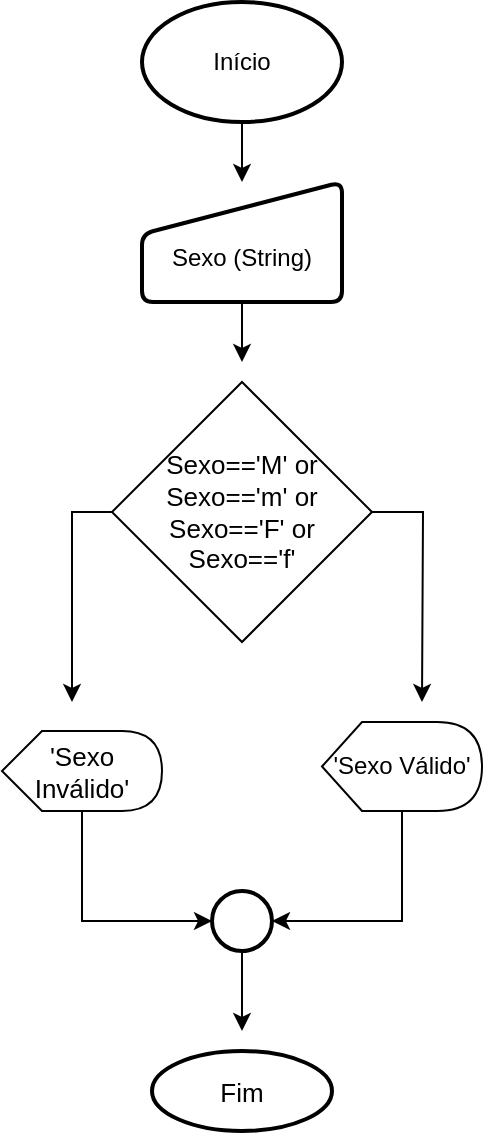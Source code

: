 <mxfile version="12.6.5" type="device"><diagram id="DRmceOyvN5Ko2Yg6rKS-" name="Página-1"><mxGraphModel dx="1086" dy="806" grid="1" gridSize="10" guides="1" tooltips="1" connect="1" arrows="1" fold="1" page="1" pageScale="1" pageWidth="827" pageHeight="1169" math="0" shadow="0"><root><mxCell id="0"/><mxCell id="1" parent="0"/><mxCell id="uqxOGvXCyBZZ0feMTe8c-3" style="edgeStyle=orthogonalEdgeStyle;rounded=0;orthogonalLoop=1;jettySize=auto;html=1;entryX=0.5;entryY=0;entryDx=0;entryDy=0;" parent="1" source="uqxOGvXCyBZZ0feMTe8c-1" target="uqxOGvXCyBZZ0feMTe8c-2" edge="1"><mxGeometry relative="1" as="geometry"/></mxCell><mxCell id="uqxOGvXCyBZZ0feMTe8c-1" value="Início" style="strokeWidth=2;html=1;shape=mxgraph.flowchart.start_1;whiteSpace=wrap;" parent="1" vertex="1"><mxGeometry x="260" y="120" width="100" height="60" as="geometry"/></mxCell><mxCell id="uqxOGvXCyBZZ0feMTe8c-5" style="edgeStyle=orthogonalEdgeStyle;rounded=0;orthogonalLoop=1;jettySize=auto;html=1;" parent="1" source="uqxOGvXCyBZZ0feMTe8c-2" edge="1"><mxGeometry relative="1" as="geometry"><mxPoint x="310" y="300" as="targetPoint"/></mxGeometry></mxCell><mxCell id="uqxOGvXCyBZZ0feMTe8c-2" value="&lt;br&gt;Sexo (String)" style="html=1;strokeWidth=2;shape=manualInput;whiteSpace=wrap;rounded=1;size=26;arcSize=11;" parent="1" vertex="1"><mxGeometry x="260" y="210" width="100" height="60" as="geometry"/></mxCell><mxCell id="uqxOGvXCyBZZ0feMTe8c-13" style="edgeStyle=orthogonalEdgeStyle;rounded=0;orthogonalLoop=1;jettySize=auto;html=1;" parent="1" source="uqxOGvXCyBZZ0feMTe8c-4" edge="1"><mxGeometry relative="1" as="geometry"><mxPoint x="400" y="470" as="targetPoint"/></mxGeometry></mxCell><mxCell id="uqxOGvXCyBZZ0feMTe8c-14" style="edgeStyle=orthogonalEdgeStyle;rounded=0;orthogonalLoop=1;jettySize=auto;html=1;" parent="1" source="uqxOGvXCyBZZ0feMTe8c-4" edge="1"><mxGeometry relative="1" as="geometry"><mxPoint x="225" y="470" as="targetPoint"/></mxGeometry></mxCell><mxCell id="uqxOGvXCyBZZ0feMTe8c-4" value="&lt;font style=&quot;font-size: 13px&quot;&gt;Sexo=='M' or Sexo=='m' or Sexo=='F' or Sexo=='f'&lt;/font&gt;" style="rhombus;whiteSpace=wrap;html=1;" parent="1" vertex="1"><mxGeometry x="245" y="310" width="130" height="130" as="geometry"/></mxCell><mxCell id="uqxOGvXCyBZZ0feMTe8c-6" style="edgeStyle=orthogonalEdgeStyle;rounded=0;orthogonalLoop=1;jettySize=auto;html=1;entryX=1;entryY=0.5;entryDx=0;entryDy=0;entryPerimeter=0;fontSize=13;" parent="1" source="uqxOGvXCyBZZ0feMTe8c-7" target="uqxOGvXCyBZZ0feMTe8c-11" edge="1"><mxGeometry relative="1" as="geometry"><Array as="points"><mxPoint x="390" y="579.5"/></Array></mxGeometry></mxCell><mxCell id="uqxOGvXCyBZZ0feMTe8c-7" value="'Sexo Válido'" style="shape=display;whiteSpace=wrap;html=1;fontSize=12;" parent="1" vertex="1"><mxGeometry x="350" y="480" width="80" height="44.5" as="geometry"/></mxCell><mxCell id="uqxOGvXCyBZZ0feMTe8c-8" style="edgeStyle=orthogonalEdgeStyle;rounded=0;orthogonalLoop=1;jettySize=auto;html=1;entryX=0;entryY=0.5;entryDx=0;entryDy=0;entryPerimeter=0;fontSize=13;exitX=0;exitY=0;exitDx=40;exitDy=40;exitPerimeter=0;" parent="1" source="uqxOGvXCyBZZ0feMTe8c-9" target="uqxOGvXCyBZZ0feMTe8c-11" edge="1"><mxGeometry relative="1" as="geometry"><Array as="points"><mxPoint x="230" y="579.5"/></Array></mxGeometry></mxCell><mxCell id="uqxOGvXCyBZZ0feMTe8c-9" value="'Sexo Inválido'" style="shape=display;whiteSpace=wrap;html=1;fontSize=13;" parent="1" vertex="1"><mxGeometry x="190" y="484.5" width="80" height="40" as="geometry"/></mxCell><mxCell id="uqxOGvXCyBZZ0feMTe8c-10" style="edgeStyle=orthogonalEdgeStyle;rounded=0;orthogonalLoop=1;jettySize=auto;html=1;fontSize=13;" parent="1" source="uqxOGvXCyBZZ0feMTe8c-11" edge="1"><mxGeometry relative="1" as="geometry"><mxPoint x="310" y="634.5" as="targetPoint"/></mxGeometry></mxCell><mxCell id="uqxOGvXCyBZZ0feMTe8c-11" value="" style="strokeWidth=2;html=1;shape=mxgraph.flowchart.start_2;whiteSpace=wrap;fontSize=13;" parent="1" vertex="1"><mxGeometry x="295" y="564.5" width="30" height="30" as="geometry"/></mxCell><mxCell id="uqxOGvXCyBZZ0feMTe8c-12" value="Fim" style="strokeWidth=2;html=1;shape=mxgraph.flowchart.start_1;whiteSpace=wrap;fillColor=#ffffff;fontSize=13;" parent="1" vertex="1"><mxGeometry x="265" y="644.5" width="90" height="40" as="geometry"/></mxCell></root></mxGraphModel></diagram></mxfile>